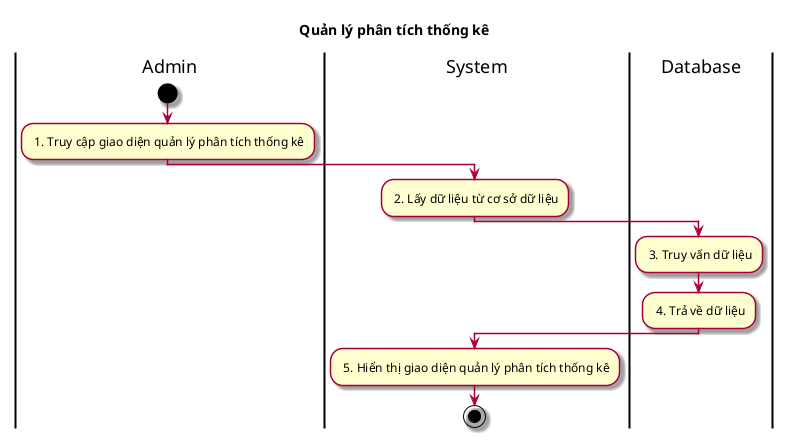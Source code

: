 @startuml ActQuanLyQuanTichThongKe

skin rose
title Quản lý phân tích thống kê

|Admin|
start
: 1. Truy cập giao diện quản lý phân tích thống kê;
|System|
: 2. Lấy dữ liệu từ cơ sở dữ liệu;
|Database|
: 3. Truy vấn dữ liệu;
: 4. Trả về dữ liệu;
|System|
: 5. Hiển thị giao diện quản lý phân tích thống kê;
stop

@enduml
